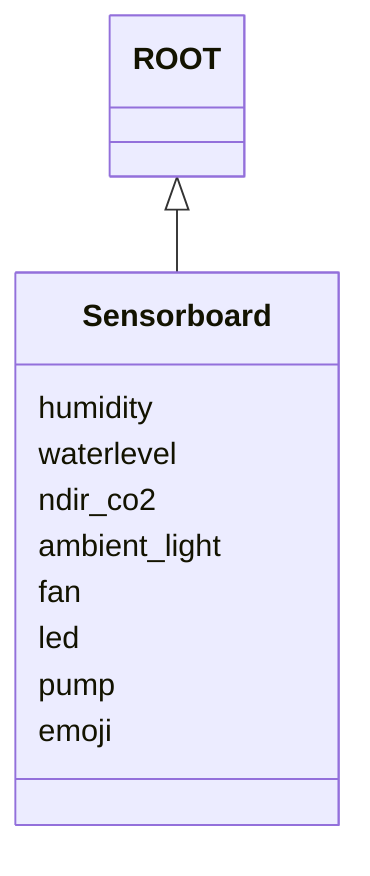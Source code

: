 classDiagram
ROOT <|-- Sensorboard
Sensorboard : humidity
Sensorboard : waterlevel
Sensorboard : ndir_co2
Sensorboard : ambient_light
Sensorboard : fan
Sensorboard : led
Sensorboard : pump
Sensorboard : emoji